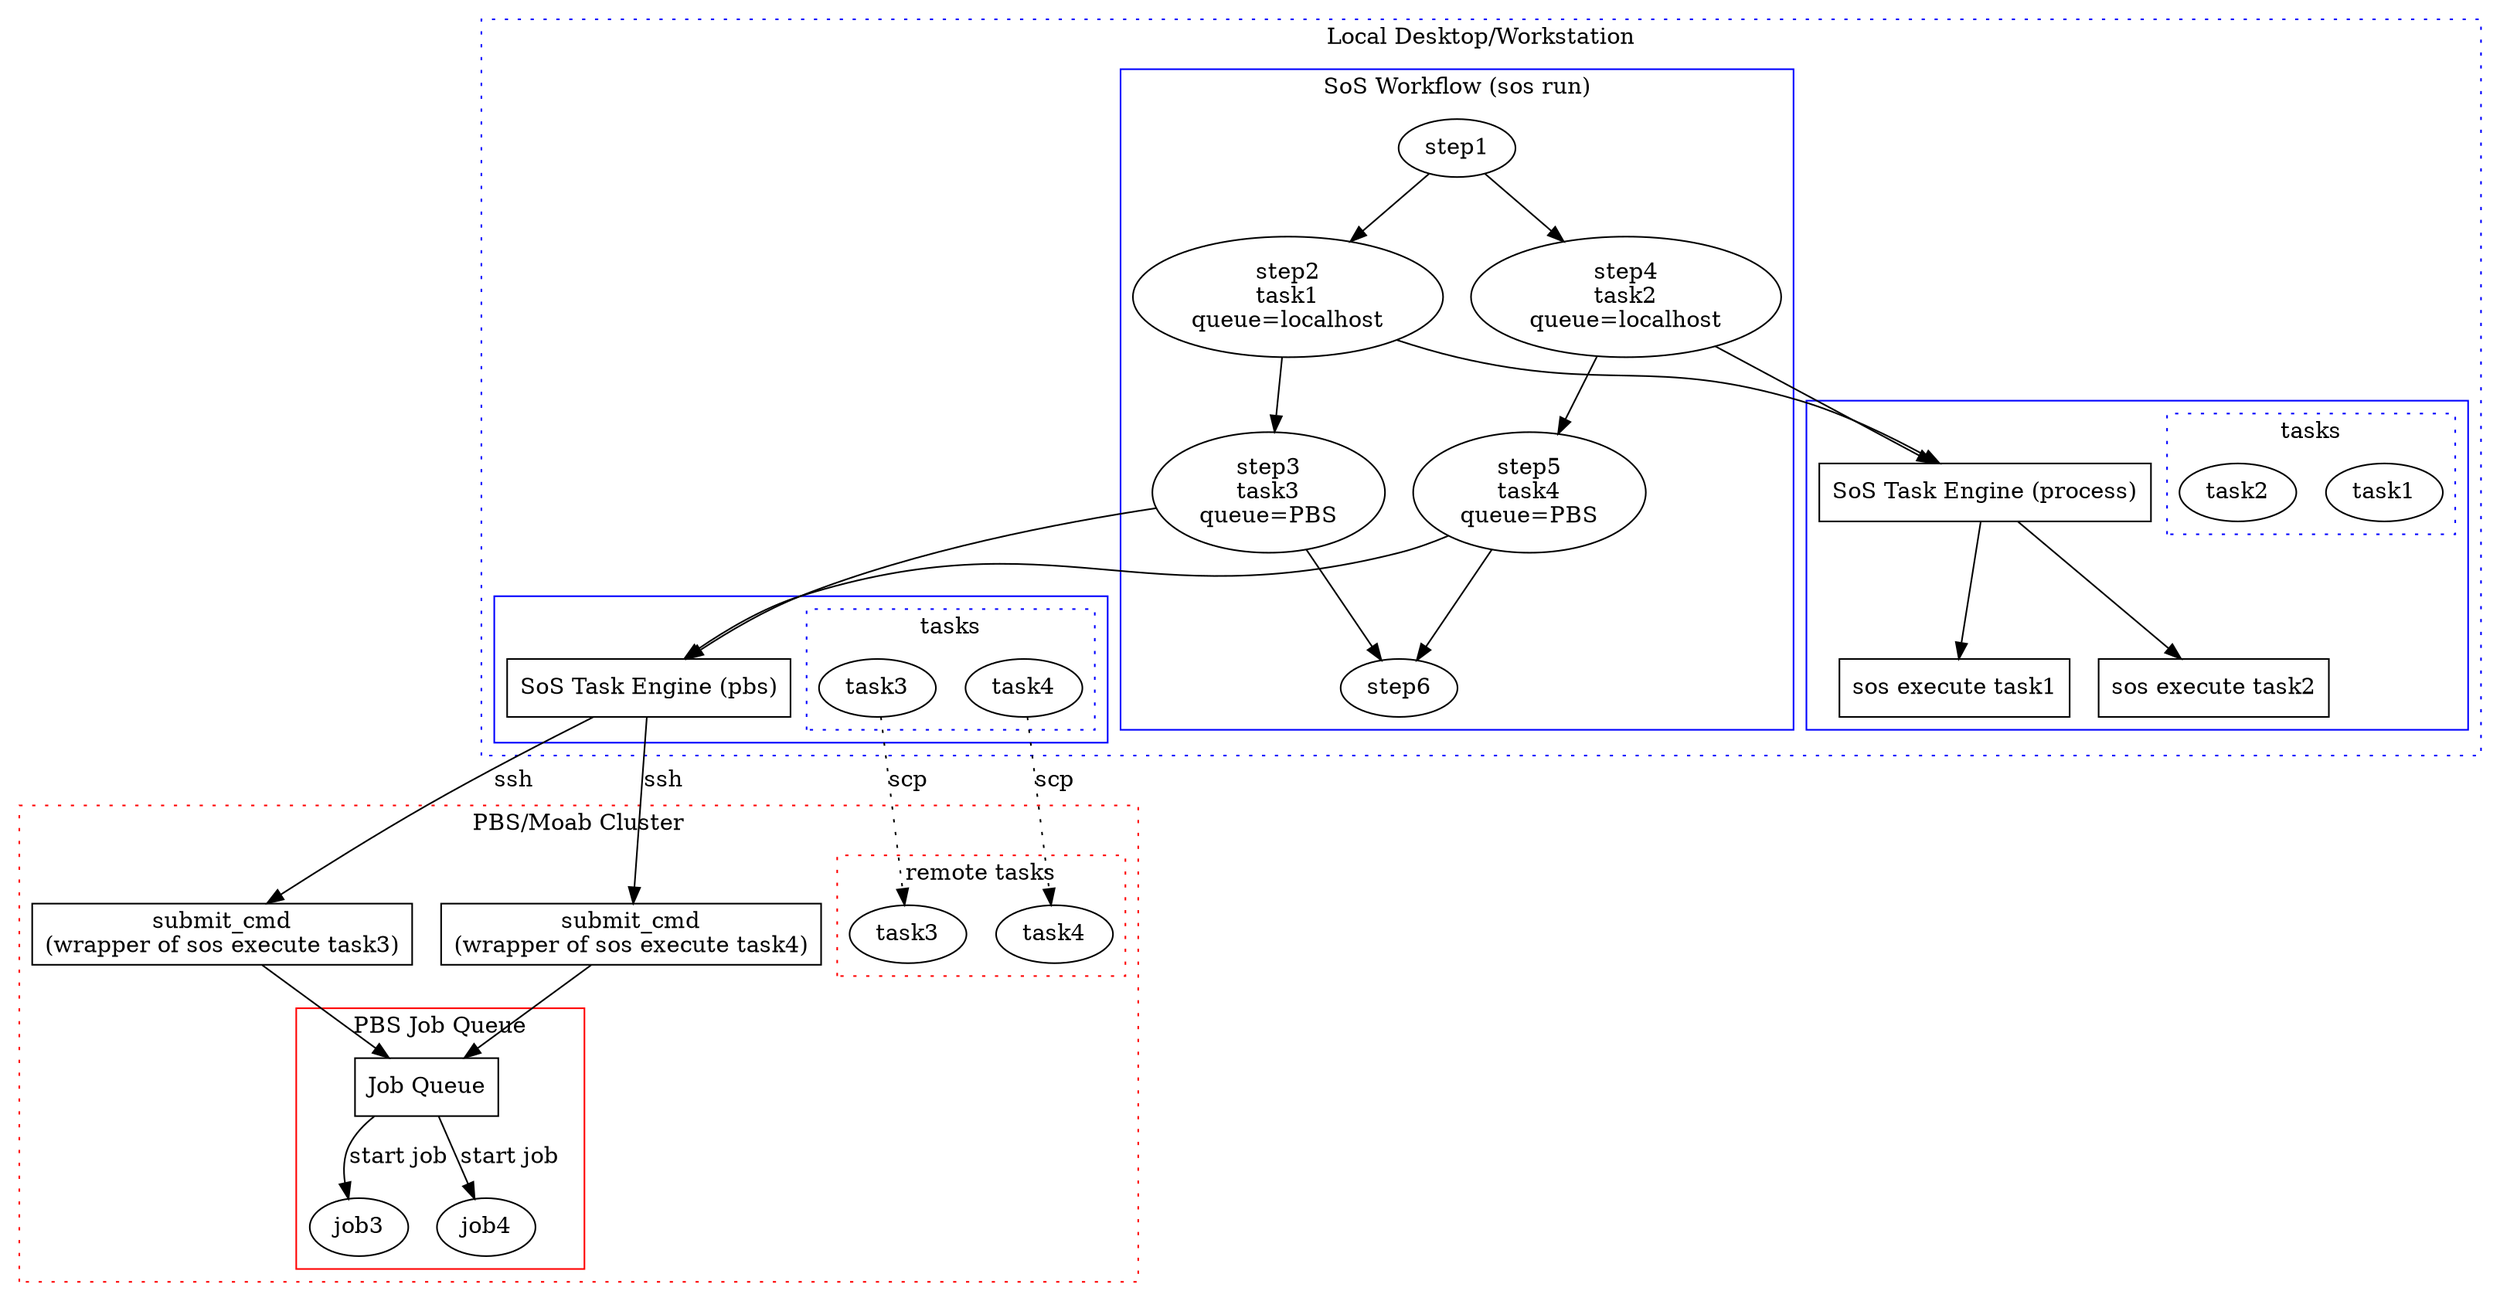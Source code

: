 digraph job_queue {
	/* source nodes */
    subgraph cluster_0 {
        style=dotted;
        color=blue;
        label="Local Desktop/Workstation";

        subgraph cluster_1 {
            label="SoS Workflow (sos run)";
            style=solid;
            step2 [label="step2\ntask1\nqueue=localhost"];
            step4 [label="step4\ntask2\nqueue=localhost"];
            step3 [label="step3\ntask3\nqueue=PBS"];
            step5 [label="step5\ntask4\nqueue=PBS"];
            step1 -> step2  -> step3 -> step6;
            step1 -> step4 -> step5 -> step6;
        }
        step2 -> task_engine1;
        step3 -> task_engine2;
        step4 -> task_engine1;
        step5 -> task_engine2;

        subgraph cluster_2 {
            label="";
            style=solid;
            task_engine1 [label="SoS Task Engine (process)",shape=box];

            task_engine1 -> start1;
            task_engine1 -> start2;
            start1 [label="sos execute task1", shape=box];
            start2 [label="sos execute task2", shape=box];

            subgraph cluster_3 {
                style=dotted;
                label="tasks";
                task1;
                task2;
            }

        }
        subgraph cluster_4 {
            label="";
            style=solid;
            task_engine2 [label="SoS Task Engine (pbs)",shape=box];

            subgraph cluster_5 {
                style=dotted;
                label="tasks";
                task3;
                task4;
            }
        }

    }
    subgraph cluster_6 {
        label="PBS/Moab Cluster";
        style=dotted;
        color=red;

            subgraph cluster_7 {
                label="remote tasks";
                remote_task3 [label="task3"];
                remote_task4 [label="task4"];
            }
        remote_start3 [label="submit_cmd\n(wrapper of sos execute task3)", shape=box];
        remote_start4 [label="submit_cmd\n(wrapper of sos execute task4)", shape=box];

        job_queue -> remote_job3 [label="start job"];
        job_queue -> remote_job4 [label="start job"];
        
        remote_start3 -> job_queue;
        remote_start4 -> job_queue;
        subgraph cluster_8 {
            style=solid;
            label="PBS Job Queue";
            job_queue [label="Job Queue", shape=box];
            remote_job3 [label="job3"];
            remote_job4 [label="job4"];
        }
    }
    task3 -> remote_task3 [label="scp", style=dotted];
    task4 -> remote_task4 [label="scp", style=dotted];
    task_engine2 -> remote_start3 [label="ssh"];
    task_engine2 -> remote_start4 [label="ssh"];
}
